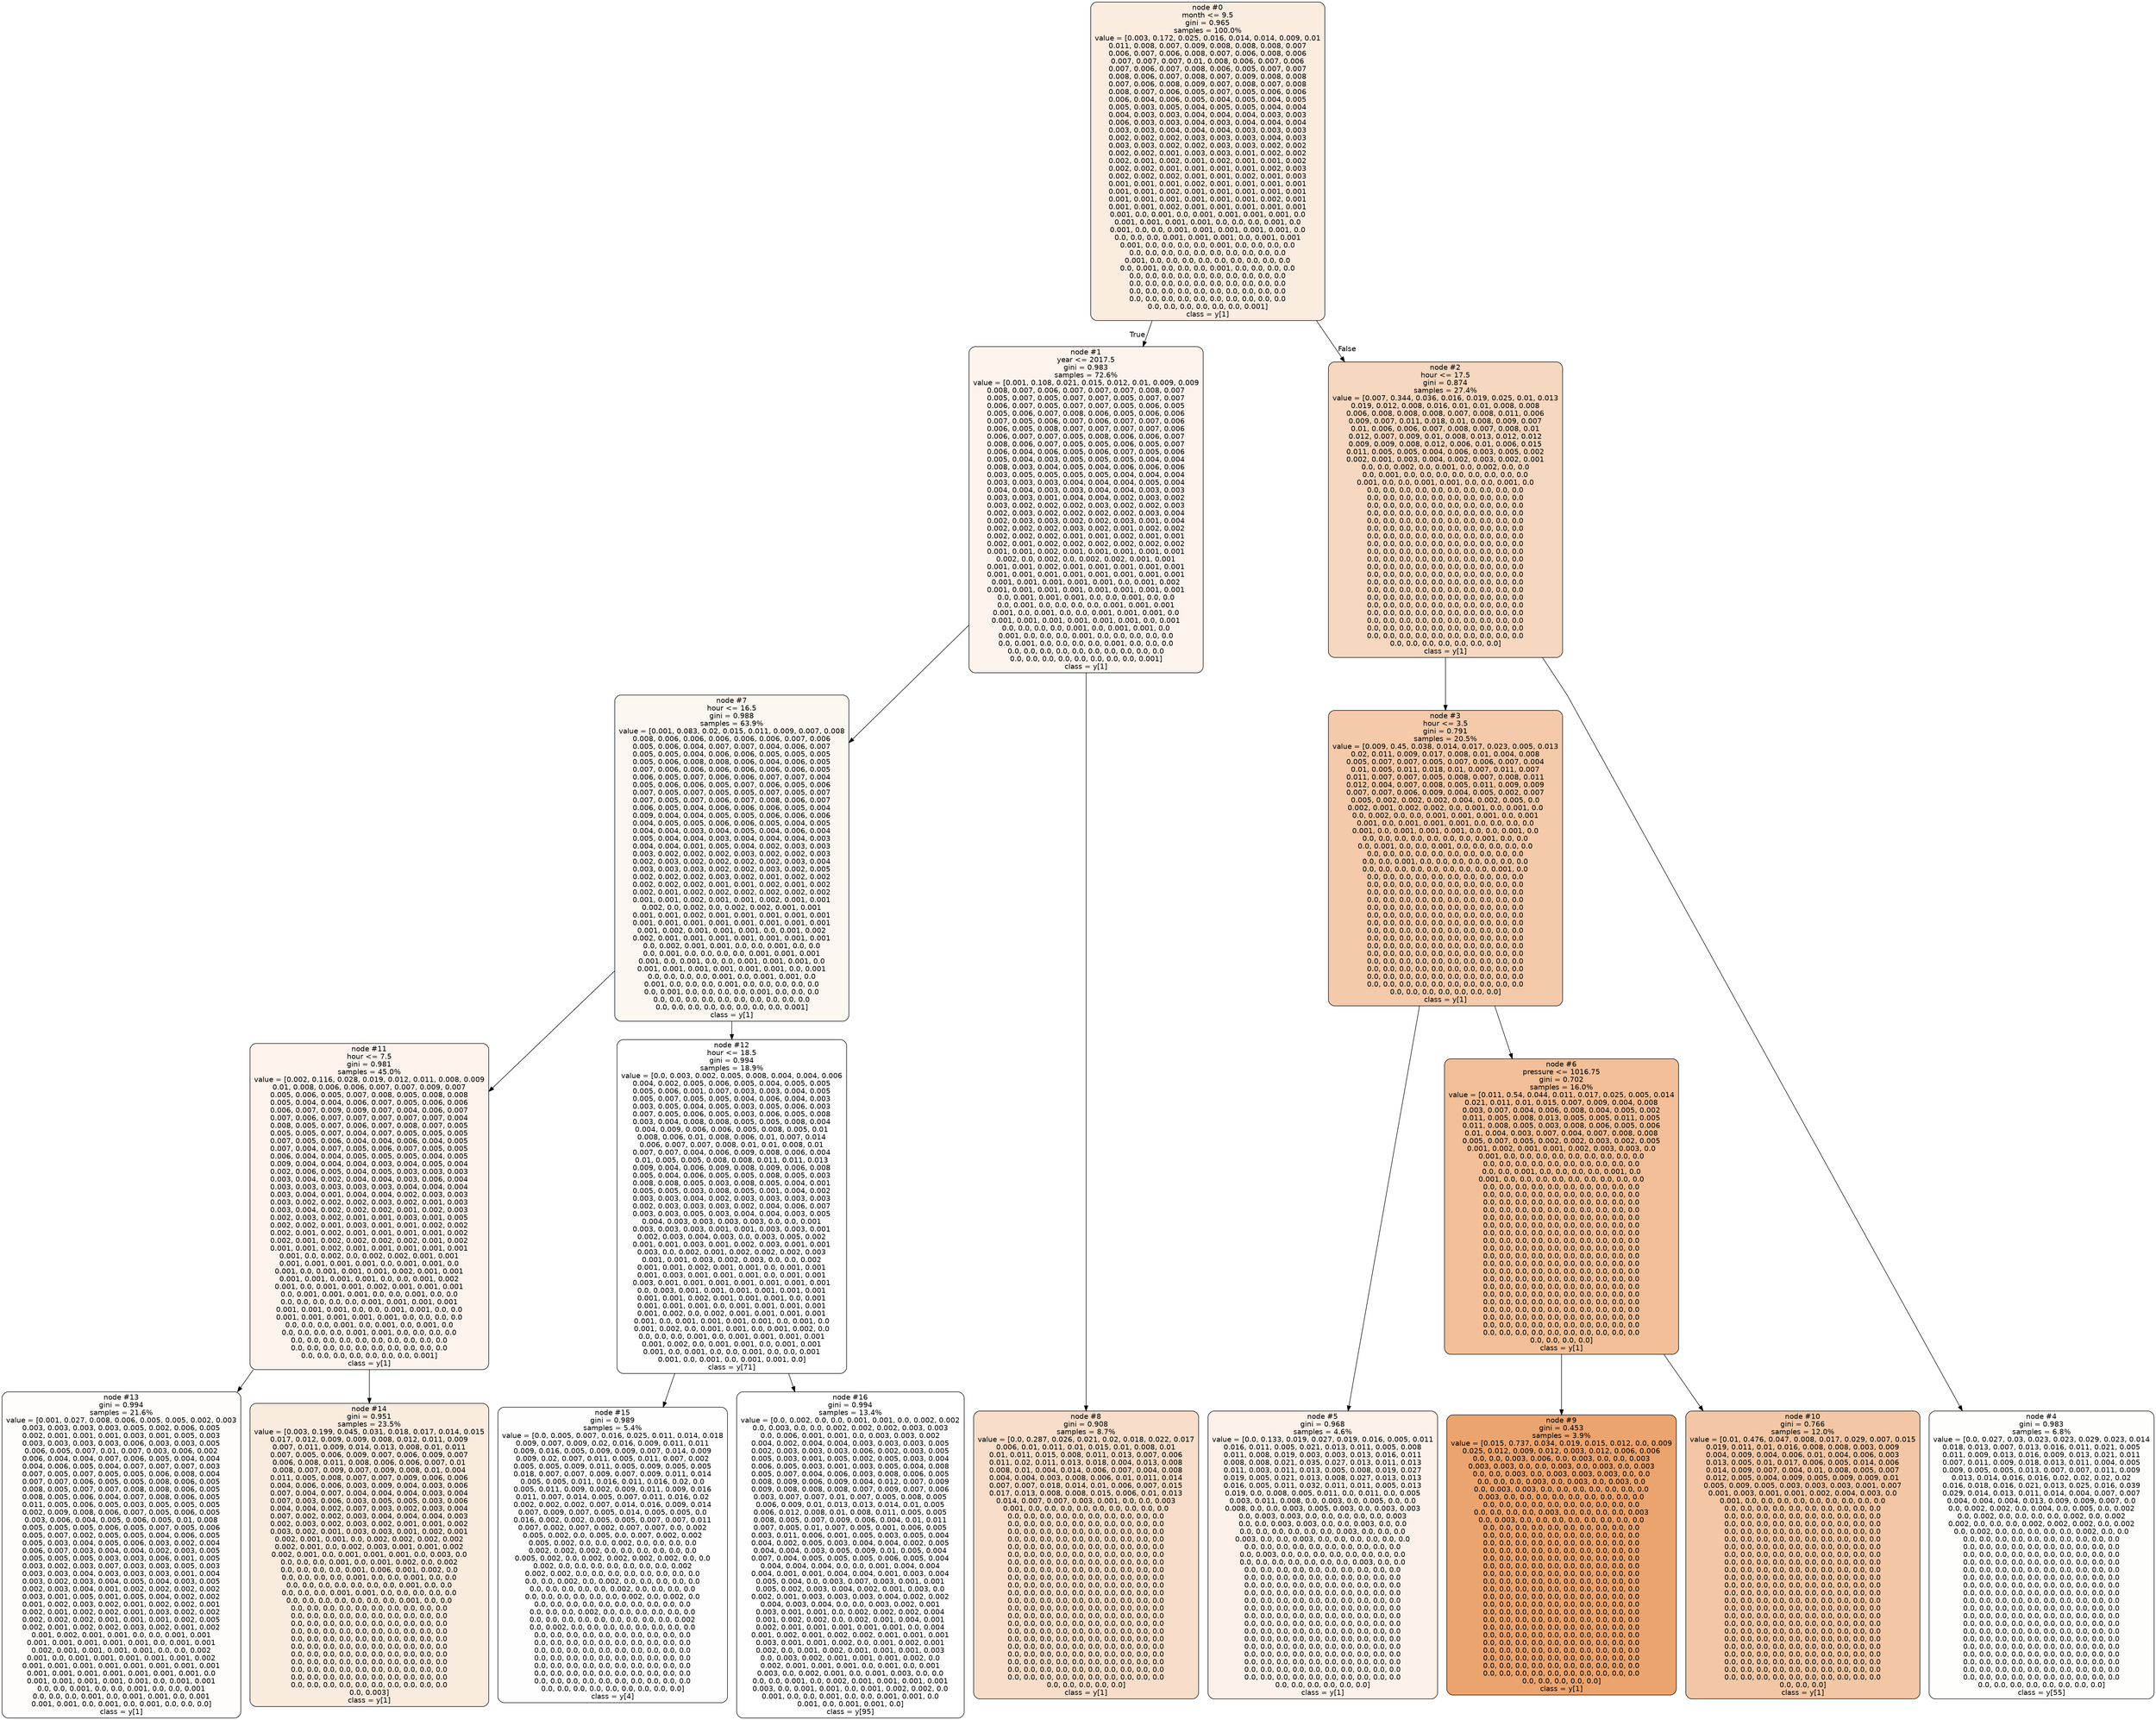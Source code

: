 digraph Tree {
node [shape=box, style="filled, rounded", color="black", fontname=helvetica] ;
graph [ranksep=equally, splines=polyline] ;
edge [fontname=helvetica] ;
0 [label="node #0\nmonth <= 9.5\ngini = 0.965\nsamples = 100.0%\nvalue = [0.003, 0.172, 0.025, 0.016, 0.014, 0.014, 0.009, 0.01\n0.011, 0.008, 0.007, 0.009, 0.008, 0.008, 0.008, 0.007\n0.006, 0.007, 0.006, 0.008, 0.007, 0.006, 0.008, 0.006\n0.007, 0.007, 0.007, 0.01, 0.008, 0.006, 0.007, 0.006\n0.007, 0.006, 0.007, 0.008, 0.006, 0.005, 0.007, 0.007\n0.008, 0.006, 0.007, 0.008, 0.007, 0.009, 0.008, 0.008\n0.007, 0.006, 0.008, 0.009, 0.007, 0.008, 0.007, 0.008\n0.008, 0.007, 0.006, 0.005, 0.007, 0.005, 0.006, 0.006\n0.006, 0.004, 0.006, 0.005, 0.004, 0.005, 0.004, 0.005\n0.005, 0.003, 0.005, 0.004, 0.005, 0.005, 0.004, 0.004\n0.004, 0.003, 0.003, 0.004, 0.004, 0.004, 0.003, 0.003\n0.006, 0.003, 0.003, 0.004, 0.003, 0.004, 0.004, 0.004\n0.003, 0.003, 0.004, 0.004, 0.004, 0.003, 0.003, 0.003\n0.002, 0.002, 0.002, 0.003, 0.003, 0.003, 0.004, 0.003\n0.003, 0.003, 0.002, 0.002, 0.003, 0.003, 0.002, 0.002\n0.002, 0.002, 0.001, 0.003, 0.003, 0.001, 0.002, 0.002\n0.002, 0.001, 0.002, 0.001, 0.002, 0.001, 0.001, 0.002\n0.002, 0.002, 0.001, 0.001, 0.001, 0.001, 0.002, 0.003\n0.002, 0.002, 0.002, 0.001, 0.001, 0.002, 0.001, 0.003\n0.001, 0.001, 0.001, 0.002, 0.001, 0.001, 0.001, 0.001\n0.001, 0.001, 0.002, 0.001, 0.001, 0.001, 0.001, 0.001\n0.001, 0.001, 0.001, 0.001, 0.001, 0.001, 0.002, 0.001\n0.001, 0.001, 0.002, 0.001, 0.001, 0.001, 0.001, 0.001\n0.001, 0.0, 0.001, 0.0, 0.001, 0.001, 0.001, 0.001, 0.0\n0.001, 0.001, 0.001, 0.001, 0.0, 0.0, 0.0, 0.001, 0.0\n0.001, 0.0, 0.0, 0.001, 0.001, 0.001, 0.001, 0.001, 0.0\n0.0, 0.0, 0.0, 0.001, 0.001, 0.001, 0.0, 0.001, 0.001\n0.001, 0.0, 0.0, 0.0, 0.0, 0.001, 0.0, 0.0, 0.0, 0.0\n0.0, 0.0, 0.0, 0.0, 0.0, 0.0, 0.0, 0.0, 0.0, 0.0\n0.001, 0.0, 0.0, 0.0, 0.0, 0.0, 0.0, 0.0, 0.0, 0.0\n0.0, 0.001, 0.0, 0.0, 0.0, 0.001, 0.0, 0.0, 0.0, 0.0\n0.0, 0.0, 0.0, 0.0, 0.0, 0.0, 0.0, 0.0, 0.0, 0.0\n0.0, 0.0, 0.0, 0.0, 0.0, 0.0, 0.0, 0.0, 0.0, 0.0\n0.0, 0.0, 0.0, 0.0, 0.0, 0.0, 0.0, 0.0, 0.0, 0.0\n0.0, 0.0, 0.0, 0.0, 0.0, 0.0, 0.0, 0.0, 0.0, 0.0\n0.0, 0.0, 0.0, 0.0, 0.0, 0.0, 0.001]\nclass = y[1]", fillcolor="#e5833927"] ;
1 [label="node #1\nyear <= 2017.5\ngini = 0.983\nsamples = 72.6%\nvalue = [0.001, 0.108, 0.021, 0.015, 0.012, 0.01, 0.009, 0.009\n0.008, 0.007, 0.006, 0.007, 0.007, 0.007, 0.008, 0.007\n0.005, 0.007, 0.005, 0.007, 0.007, 0.005, 0.007, 0.007\n0.006, 0.007, 0.005, 0.007, 0.007, 0.005, 0.006, 0.005\n0.005, 0.006, 0.007, 0.008, 0.006, 0.005, 0.006, 0.006\n0.007, 0.005, 0.006, 0.007, 0.006, 0.007, 0.007, 0.006\n0.006, 0.005, 0.008, 0.007, 0.007, 0.007, 0.007, 0.006\n0.006, 0.007, 0.007, 0.005, 0.008, 0.006, 0.006, 0.007\n0.008, 0.006, 0.007, 0.005, 0.005, 0.006, 0.005, 0.007\n0.006, 0.004, 0.006, 0.005, 0.006, 0.007, 0.005, 0.006\n0.005, 0.004, 0.003, 0.005, 0.005, 0.005, 0.004, 0.004\n0.008, 0.003, 0.004, 0.005, 0.004, 0.006, 0.006, 0.006\n0.003, 0.005, 0.005, 0.005, 0.005, 0.004, 0.004, 0.004\n0.003, 0.003, 0.003, 0.004, 0.004, 0.004, 0.005, 0.004\n0.004, 0.004, 0.003, 0.003, 0.004, 0.004, 0.003, 0.003\n0.003, 0.003, 0.001, 0.004, 0.004, 0.002, 0.003, 0.002\n0.003, 0.002, 0.002, 0.002, 0.003, 0.002, 0.002, 0.003\n0.002, 0.003, 0.002, 0.002, 0.002, 0.002, 0.003, 0.004\n0.002, 0.003, 0.003, 0.002, 0.002, 0.003, 0.001, 0.004\n0.002, 0.002, 0.002, 0.003, 0.002, 0.001, 0.002, 0.002\n0.002, 0.002, 0.002, 0.001, 0.001, 0.002, 0.001, 0.001\n0.002, 0.001, 0.002, 0.002, 0.002, 0.002, 0.002, 0.002\n0.001, 0.001, 0.002, 0.001, 0.001, 0.001, 0.001, 0.001\n0.002, 0.0, 0.002, 0.0, 0.002, 0.002, 0.001, 0.001\n0.001, 0.001, 0.002, 0.001, 0.001, 0.001, 0.001, 0.001\n0.001, 0.001, 0.001, 0.001, 0.001, 0.001, 0.001, 0.001\n0.001, 0.001, 0.001, 0.001, 0.001, 0.0, 0.001, 0.002\n0.001, 0.001, 0.001, 0.001, 0.001, 0.001, 0.001, 0.001\n0.0, 0.001, 0.001, 0.001, 0.0, 0.0, 0.001, 0.0, 0.0\n0.0, 0.001, 0.0, 0.0, 0.0, 0.0, 0.001, 0.001, 0.001\n0.001, 0.0, 0.001, 0.0, 0.0, 0.001, 0.001, 0.001, 0.0\n0.001, 0.001, 0.001, 0.001, 0.001, 0.001, 0.0, 0.001\n0.0, 0.0, 0.0, 0.0, 0.001, 0.0, 0.001, 0.001, 0.0\n0.001, 0.0, 0.0, 0.0, 0.001, 0.0, 0.0, 0.0, 0.0, 0.0\n0.0, 0.001, 0.0, 0.0, 0.0, 0.0, 0.001, 0.0, 0.0, 0.0\n0.0, 0.0, 0.0, 0.0, 0.0, 0.0, 0.0, 0.0, 0.0, 0.0\n0.0, 0.0, 0.0, 0.0, 0.0, 0.0, 0.0, 0.0, 0.001]\nclass = y[1]", fillcolor="#e5833917"] ;
0 -> 1 [labeldistance=2.5, labelangle=45, headlabel="True"] ;
7 [label="node #7\nhour <= 16.5\ngini = 0.988\nsamples = 63.9%\nvalue = [0.001, 0.083, 0.02, 0.015, 0.011, 0.009, 0.007, 0.008\n0.008, 0.006, 0.006, 0.006, 0.006, 0.006, 0.007, 0.006\n0.005, 0.006, 0.004, 0.007, 0.007, 0.004, 0.006, 0.007\n0.005, 0.005, 0.004, 0.006, 0.006, 0.005, 0.005, 0.005\n0.005, 0.006, 0.008, 0.008, 0.006, 0.004, 0.006, 0.005\n0.007, 0.006, 0.006, 0.006, 0.006, 0.006, 0.006, 0.005\n0.006, 0.005, 0.007, 0.006, 0.006, 0.007, 0.007, 0.004\n0.005, 0.006, 0.006, 0.005, 0.007, 0.006, 0.005, 0.006\n0.007, 0.005, 0.007, 0.005, 0.005, 0.007, 0.005, 0.007\n0.007, 0.005, 0.007, 0.006, 0.007, 0.008, 0.006, 0.007\n0.006, 0.005, 0.004, 0.006, 0.006, 0.006, 0.005, 0.004\n0.009, 0.004, 0.004, 0.005, 0.005, 0.006, 0.006, 0.006\n0.004, 0.005, 0.005, 0.006, 0.006, 0.005, 0.004, 0.005\n0.004, 0.004, 0.003, 0.004, 0.005, 0.004, 0.006, 0.004\n0.005, 0.004, 0.004, 0.003, 0.004, 0.004, 0.004, 0.003\n0.004, 0.004, 0.001, 0.005, 0.004, 0.002, 0.003, 0.003\n0.003, 0.002, 0.002, 0.002, 0.003, 0.002, 0.002, 0.003\n0.002, 0.003, 0.002, 0.002, 0.002, 0.002, 0.003, 0.004\n0.003, 0.003, 0.003, 0.002, 0.002, 0.003, 0.002, 0.005\n0.002, 0.002, 0.002, 0.003, 0.002, 0.001, 0.002, 0.002\n0.002, 0.002, 0.002, 0.001, 0.001, 0.002, 0.001, 0.002\n0.002, 0.001, 0.002, 0.002, 0.002, 0.002, 0.002, 0.002\n0.001, 0.001, 0.002, 0.001, 0.001, 0.002, 0.001, 0.001\n0.002, 0.0, 0.002, 0.0, 0.002, 0.002, 0.001, 0.001\n0.001, 0.001, 0.002, 0.001, 0.001, 0.001, 0.001, 0.001\n0.001, 0.001, 0.001, 0.001, 0.001, 0.001, 0.001, 0.001\n0.001, 0.002, 0.001, 0.001, 0.001, 0.0, 0.001, 0.002\n0.002, 0.001, 0.001, 0.001, 0.001, 0.001, 0.001, 0.001\n0.0, 0.002, 0.001, 0.001, 0.0, 0.0, 0.001, 0.0, 0.0\n0.0, 0.001, 0.0, 0.0, 0.0, 0.0, 0.001, 0.001, 0.001\n0.001, 0.0, 0.001, 0.0, 0.0, 0.001, 0.001, 0.001, 0.0\n0.001, 0.001, 0.001, 0.001, 0.001, 0.001, 0.0, 0.001\n0.0, 0.0, 0.0, 0.0, 0.001, 0.0, 0.001, 0.001, 0.0\n0.001, 0.0, 0.0, 0.0, 0.001, 0.0, 0.0, 0.0, 0.0, 0.0\n0.0, 0.001, 0.0, 0.0, 0.0, 0.0, 0.001, 0.0, 0.0, 0.0\n0.0, 0.0, 0.0, 0.0, 0.0, 0.0, 0.0, 0.0, 0.0, 0.0\n0.0, 0.0, 0.0, 0.0, 0.0, 0.0, 0.0, 0.0, 0.001]\nclass = y[1]", fillcolor="#e5833910"] ;
1 -> 7 ;
11 [label="node #11\nhour <= 7.5\ngini = 0.981\nsamples = 45.0%\nvalue = [0.002, 0.116, 0.028, 0.019, 0.012, 0.011, 0.008, 0.009\n0.01, 0.008, 0.006, 0.006, 0.007, 0.007, 0.009, 0.007\n0.005, 0.006, 0.005, 0.007, 0.008, 0.005, 0.008, 0.008\n0.005, 0.004, 0.004, 0.006, 0.007, 0.005, 0.006, 0.006\n0.006, 0.007, 0.009, 0.009, 0.007, 0.004, 0.006, 0.007\n0.007, 0.006, 0.007, 0.007, 0.007, 0.007, 0.007, 0.004\n0.008, 0.005, 0.007, 0.006, 0.007, 0.008, 0.007, 0.005\n0.005, 0.005, 0.007, 0.004, 0.007, 0.005, 0.005, 0.005\n0.007, 0.005, 0.006, 0.004, 0.004, 0.006, 0.004, 0.005\n0.007, 0.004, 0.007, 0.005, 0.006, 0.007, 0.005, 0.005\n0.006, 0.004, 0.004, 0.005, 0.005, 0.005, 0.004, 0.005\n0.009, 0.004, 0.004, 0.004, 0.003, 0.004, 0.005, 0.004\n0.002, 0.006, 0.005, 0.004, 0.005, 0.003, 0.003, 0.003\n0.003, 0.004, 0.002, 0.004, 0.004, 0.003, 0.006, 0.004\n0.003, 0.003, 0.003, 0.003, 0.003, 0.004, 0.004, 0.004\n0.003, 0.004, 0.001, 0.004, 0.004, 0.002, 0.003, 0.003\n0.003, 0.002, 0.002, 0.002, 0.003, 0.002, 0.001, 0.003\n0.003, 0.004, 0.002, 0.002, 0.002, 0.001, 0.002, 0.003\n0.002, 0.003, 0.002, 0.001, 0.001, 0.003, 0.001, 0.005\n0.002, 0.002, 0.001, 0.003, 0.001, 0.001, 0.002, 0.002\n0.002, 0.001, 0.002, 0.001, 0.001, 0.001, 0.001, 0.002\n0.002, 0.001, 0.002, 0.002, 0.002, 0.002, 0.001, 0.002\n0.001, 0.001, 0.002, 0.001, 0.001, 0.001, 0.001, 0.001\n0.001, 0.0, 0.002, 0.0, 0.002, 0.002, 0.001, 0.001\n0.001, 0.001, 0.001, 0.001, 0.0, 0.001, 0.001, 0.0\n0.001, 0.0, 0.001, 0.001, 0.001, 0.002, 0.001, 0.001\n0.001, 0.001, 0.001, 0.001, 0.0, 0.0, 0.001, 0.002\n0.001, 0.0, 0.001, 0.001, 0.002, 0.001, 0.001, 0.001\n0.0, 0.001, 0.001, 0.001, 0.0, 0.0, 0.001, 0.0, 0.0\n0.0, 0.0, 0.0, 0.0, 0.0, 0.001, 0.001, 0.001, 0.001\n0.001, 0.001, 0.001, 0.0, 0.0, 0.001, 0.001, 0.0, 0.0\n0.001, 0.001, 0.001, 0.001, 0.001, 0.0, 0.0, 0.0, 0.0\n0.0, 0.0, 0.0, 0.001, 0.0, 0.001, 0.0, 0.001, 0.0\n0.0, 0.0, 0.0, 0.0, 0.001, 0.001, 0.0, 0.0, 0.0, 0.0\n0.0, 0.0, 0.0, 0.0, 0.0, 0.0, 0.0, 0.0, 0.0, 0.0\n0.0, 0.0, 0.0, 0.0, 0.0, 0.0, 0.0, 0.0, 0.0, 0.0\n0.0, 0.0, 0.0, 0.0, 0.0, 0.0, 0.0, 0.001]\nclass = y[1]", fillcolor="#e5833917"] ;
7 -> 11 ;
13 [label="node #13\ngini = 0.994\nsamples = 21.6%\nvalue = [0.001, 0.027, 0.008, 0.006, 0.005, 0.005, 0.002, 0.003\n0.003, 0.003, 0.003, 0.003, 0.005, 0.002, 0.006, 0.005\n0.002, 0.001, 0.001, 0.001, 0.003, 0.001, 0.005, 0.003\n0.003, 0.003, 0.003, 0.003, 0.006, 0.003, 0.003, 0.005\n0.006, 0.005, 0.007, 0.01, 0.007, 0.003, 0.006, 0.002\n0.006, 0.004, 0.004, 0.007, 0.006, 0.005, 0.004, 0.004\n0.004, 0.006, 0.005, 0.004, 0.007, 0.007, 0.007, 0.003\n0.007, 0.005, 0.007, 0.005, 0.005, 0.006, 0.008, 0.004\n0.007, 0.007, 0.006, 0.005, 0.005, 0.008, 0.006, 0.005\n0.008, 0.005, 0.007, 0.007, 0.008, 0.008, 0.006, 0.005\n0.008, 0.005, 0.006, 0.004, 0.007, 0.008, 0.006, 0.005\n0.011, 0.005, 0.006, 0.005, 0.003, 0.005, 0.005, 0.005\n0.002, 0.009, 0.008, 0.006, 0.007, 0.005, 0.006, 0.005\n0.003, 0.006, 0.004, 0.005, 0.006, 0.005, 0.01, 0.008\n0.005, 0.005, 0.005, 0.006, 0.005, 0.007, 0.005, 0.006\n0.005, 0.007, 0.002, 0.005, 0.005, 0.004, 0.006, 0.005\n0.005, 0.003, 0.004, 0.005, 0.006, 0.003, 0.002, 0.004\n0.006, 0.007, 0.003, 0.004, 0.004, 0.002, 0.003, 0.005\n0.005, 0.005, 0.005, 0.003, 0.003, 0.006, 0.001, 0.005\n0.003, 0.002, 0.003, 0.007, 0.003, 0.003, 0.005, 0.003\n0.003, 0.003, 0.004, 0.003, 0.003, 0.003, 0.001, 0.004\n0.003, 0.002, 0.003, 0.004, 0.005, 0.004, 0.003, 0.005\n0.002, 0.003, 0.004, 0.001, 0.002, 0.002, 0.002, 0.002\n0.003, 0.001, 0.005, 0.001, 0.005, 0.004, 0.002, 0.002\n0.001, 0.002, 0.003, 0.002, 0.001, 0.002, 0.002, 0.001\n0.002, 0.001, 0.002, 0.002, 0.001, 0.003, 0.002, 0.002\n0.002, 0.002, 0.002, 0.001, 0.001, 0.001, 0.002, 0.005\n0.002, 0.001, 0.002, 0.002, 0.003, 0.002, 0.001, 0.002\n0.001, 0.002, 0.001, 0.001, 0.0, 0.0, 0.001, 0.001\n0.001, 0.001, 0.001, 0.001, 0.001, 0.0, 0.001, 0.001\n0.002, 0.001, 0.001, 0.001, 0.001, 0.0, 0.0, 0.002\n0.001, 0.0, 0.001, 0.001, 0.001, 0.001, 0.001, 0.002\n0.001, 0.001, 0.001, 0.001, 0.001, 0.001, 0.001, 0.001\n0.001, 0.001, 0.001, 0.001, 0.001, 0.001, 0.001, 0.0\n0.001, 0.001, 0.001, 0.001, 0.001, 0.0, 0.001, 0.001\n0.0, 0.0, 0.001, 0.0, 0.0, 0.001, 0.0, 0.0, 0.001\n0.0, 0.0, 0.0, 0.001, 0.0, 0.001, 0.001, 0.0, 0.001\n0.001, 0.001, 0.0, 0.001, 0.0, 0.001, 0.0, 0.0, 0.0]\nclass = y[1]", fillcolor="#e5833904"] ;
11 -> 13 ;
14 [label="node #14\ngini = 0.951\nsamples = 23.5%\nvalue = [0.003, 0.199, 0.045, 0.031, 0.018, 0.017, 0.014, 0.015\n0.017, 0.012, 0.009, 0.009, 0.008, 0.012, 0.011, 0.009\n0.007, 0.011, 0.009, 0.014, 0.013, 0.008, 0.01, 0.011\n0.007, 0.005, 0.006, 0.009, 0.007, 0.006, 0.009, 0.007\n0.006, 0.008, 0.011, 0.008, 0.006, 0.006, 0.007, 0.01\n0.008, 0.007, 0.009, 0.007, 0.009, 0.008, 0.01, 0.004\n0.011, 0.005, 0.008, 0.007, 0.007, 0.009, 0.006, 0.006\n0.004, 0.006, 0.006, 0.003, 0.009, 0.004, 0.003, 0.006\n0.007, 0.004, 0.007, 0.004, 0.004, 0.004, 0.003, 0.004\n0.007, 0.003, 0.006, 0.003, 0.005, 0.005, 0.003, 0.006\n0.004, 0.004, 0.002, 0.007, 0.003, 0.002, 0.003, 0.004\n0.007, 0.002, 0.002, 0.003, 0.004, 0.004, 0.004, 0.003\n0.002, 0.003, 0.002, 0.003, 0.002, 0.001, 0.001, 0.002\n0.003, 0.002, 0.001, 0.003, 0.003, 0.001, 0.002, 0.001\n0.002, 0.001, 0.001, 0.0, 0.002, 0.002, 0.002, 0.002\n0.002, 0.001, 0.0, 0.002, 0.003, 0.001, 0.001, 0.002\n0.002, 0.001, 0.0, 0.001, 0.001, 0.001, 0.0, 0.003, 0.0\n0.0, 0.0, 0.0, 0.001, 0.0, 0.001, 0.002, 0.0, 0.002\n0.0, 0.0, 0.0, 0.0, 0.001, 0.006, 0.001, 0.002, 0.0\n0.0, 0.0, 0.0, 0.0, 0.001, 0.0, 0.0, 0.001, 0.0, 0.0\n0.0, 0.0, 0.0, 0.0, 0.0, 0.0, 0.0, 0.001, 0.0, 0.0\n0.0, 0.0, 0.0, 0.001, 0.001, 0.0, 0.0, 0.0, 0.0, 0.0\n0.0, 0.0, 0.0, 0.0, 0.0, 0.0, 0.0, 0.001, 0.0, 0.0\n0.0, 0.0, 0.0, 0.0, 0.0, 0.0, 0.0, 0.0, 0.0, 0.0\n0.0, 0.0, 0.0, 0.0, 0.0, 0.0, 0.0, 0.0, 0.0, 0.0\n0.0, 0.0, 0.0, 0.0, 0.0, 0.0, 0.0, 0.0, 0.0, 0.0\n0.0, 0.0, 0.0, 0.0, 0.0, 0.0, 0.0, 0.0, 0.0, 0.0\n0.0, 0.0, 0.0, 0.0, 0.0, 0.0, 0.0, 0.0, 0.0, 0.0\n0.0, 0.0, 0.0, 0.0, 0.0, 0.0, 0.0, 0.0, 0.0, 0.0\n0.0, 0.0, 0.0, 0.0, 0.0, 0.0, 0.0, 0.0, 0.0, 0.0\n0.0, 0.0, 0.0, 0.0, 0.0, 0.0, 0.0, 0.0, 0.0, 0.0\n0.0, 0.0, 0.0, 0.0, 0.0, 0.0, 0.0, 0.0, 0.0, 0.0\n0.0, 0.0, 0.0, 0.0, 0.0, 0.0, 0.0, 0.0, 0.0, 0.0\n0.0, 0.0, 0.0, 0.0, 0.0, 0.0, 0.0, 0.0, 0.0, 0.0\n0.0, 0.003]\nclass = y[1]", fillcolor="#e5833929"] ;
11 -> 14 ;
12 [label="node #12\nhour <= 18.5\ngini = 0.994\nsamples = 18.9%\nvalue = [0.0, 0.003, 0.002, 0.005, 0.008, 0.004, 0.004, 0.006\n0.004, 0.002, 0.005, 0.006, 0.005, 0.004, 0.005, 0.005\n0.005, 0.006, 0.001, 0.007, 0.003, 0.003, 0.004, 0.005\n0.005, 0.007, 0.005, 0.005, 0.004, 0.006, 0.004, 0.003\n0.003, 0.005, 0.004, 0.005, 0.003, 0.005, 0.006, 0.003\n0.007, 0.005, 0.006, 0.005, 0.003, 0.006, 0.005, 0.008\n0.003, 0.004, 0.008, 0.008, 0.005, 0.005, 0.008, 0.004\n0.004, 0.009, 0.006, 0.006, 0.005, 0.008, 0.005, 0.01\n0.008, 0.006, 0.01, 0.008, 0.006, 0.01, 0.007, 0.014\n0.006, 0.007, 0.007, 0.008, 0.01, 0.01, 0.008, 0.01\n0.007, 0.007, 0.004, 0.006, 0.009, 0.008, 0.006, 0.004\n0.01, 0.005, 0.005, 0.008, 0.008, 0.011, 0.011, 0.013\n0.009, 0.004, 0.006, 0.009, 0.008, 0.009, 0.006, 0.008\n0.005, 0.004, 0.006, 0.005, 0.005, 0.008, 0.005, 0.003\n0.008, 0.008, 0.005, 0.003, 0.008, 0.005, 0.004, 0.001\n0.005, 0.005, 0.003, 0.008, 0.005, 0.001, 0.004, 0.002\n0.003, 0.003, 0.004, 0.002, 0.003, 0.003, 0.003, 0.003\n0.002, 0.003, 0.003, 0.003, 0.002, 0.004, 0.006, 0.007\n0.003, 0.003, 0.005, 0.003, 0.004, 0.004, 0.003, 0.005\n0.004, 0.003, 0.003, 0.003, 0.003, 0.0, 0.0, 0.001\n0.003, 0.003, 0.003, 0.001, 0.001, 0.003, 0.003, 0.001\n0.002, 0.003, 0.004, 0.003, 0.0, 0.003, 0.005, 0.002\n0.001, 0.001, 0.003, 0.001, 0.002, 0.003, 0.001, 0.001\n0.003, 0.0, 0.002, 0.001, 0.002, 0.002, 0.002, 0.003\n0.001, 0.001, 0.003, 0.002, 0.003, 0.0, 0.0, 0.002\n0.001, 0.001, 0.002, 0.001, 0.001, 0.0, 0.001, 0.001\n0.001, 0.003, 0.001, 0.001, 0.001, 0.0, 0.001, 0.001\n0.003, 0.001, 0.001, 0.001, 0.001, 0.001, 0.001, 0.001\n0.0, 0.003, 0.001, 0.001, 0.001, 0.001, 0.001, 0.001\n0.001, 0.001, 0.002, 0.001, 0.001, 0.001, 0.0, 0.001\n0.001, 0.001, 0.001, 0.0, 0.001, 0.001, 0.001, 0.001\n0.001, 0.002, 0.0, 0.002, 0.001, 0.001, 0.001, 0.001\n0.001, 0.0, 0.001, 0.001, 0.001, 0.001, 0.0, 0.001, 0.0\n0.001, 0.002, 0.0, 0.001, 0.001, 0.0, 0.001, 0.002, 0.0\n0.0, 0.0, 0.0, 0.001, 0.0, 0.001, 0.001, 0.001, 0.001\n0.001, 0.002, 0.0, 0.001, 0.001, 0.0, 0.001, 0.001\n0.001, 0.0, 0.001, 0.0, 0.0, 0.001, 0.0, 0.0, 0.001\n0.001, 0.0, 0.001, 0.0, 0.001, 0.001, 0.0]\nclass = y[71]", fillcolor="#5be53900"] ;
7 -> 12 ;
15 [label="node #15\ngini = 0.989\nsamples = 5.4%\nvalue = [0.0, 0.005, 0.007, 0.016, 0.025, 0.011, 0.014, 0.018\n0.009, 0.007, 0.009, 0.02, 0.016, 0.009, 0.011, 0.011\n0.009, 0.016, 0.005, 0.009, 0.009, 0.007, 0.014, 0.009\n0.009, 0.02, 0.007, 0.011, 0.005, 0.011, 0.007, 0.002\n0.005, 0.005, 0.009, 0.011, 0.005, 0.009, 0.005, 0.005\n0.018, 0.007, 0.007, 0.009, 0.007, 0.009, 0.011, 0.014\n0.005, 0.005, 0.011, 0.016, 0.011, 0.016, 0.02, 0.0\n0.005, 0.011, 0.009, 0.002, 0.009, 0.011, 0.009, 0.016\n0.011, 0.007, 0.014, 0.005, 0.007, 0.011, 0.016, 0.02\n0.002, 0.002, 0.002, 0.007, 0.014, 0.016, 0.009, 0.014\n0.007, 0.009, 0.007, 0.005, 0.014, 0.005, 0.005, 0.0\n0.016, 0.002, 0.002, 0.005, 0.005, 0.007, 0.007, 0.011\n0.007, 0.002, 0.007, 0.002, 0.007, 0.007, 0.0, 0.002\n0.005, 0.002, 0.0, 0.005, 0.0, 0.007, 0.002, 0.002\n0.005, 0.002, 0.0, 0.0, 0.002, 0.0, 0.0, 0.0, 0.0\n0.002, 0.002, 0.002, 0.0, 0.0, 0.0, 0.0, 0.0, 0.0\n0.005, 0.002, 0.0, 0.002, 0.002, 0.002, 0.002, 0.0, 0.0\n0.002, 0.0, 0.0, 0.0, 0.0, 0.0, 0.0, 0.0, 0.002\n0.002, 0.002, 0.0, 0.0, 0.0, 0.0, 0.0, 0.0, 0.0, 0.0\n0.0, 0.0, 0.002, 0.0, 0.002, 0.0, 0.0, 0.0, 0.0, 0.0\n0.0, 0.0, 0.0, 0.0, 0.0, 0.002, 0.0, 0.0, 0.0, 0.0\n0.0, 0.0, 0.0, 0.0, 0.0, 0.0, 0.002, 0.0, 0.002, 0.0\n0.0, 0.0, 0.0, 0.0, 0.0, 0.0, 0.0, 0.0, 0.0, 0.0\n0.0, 0.0, 0.0, 0.002, 0.0, 0.0, 0.0, 0.0, 0.0, 0.0\n0.0, 0.0, 0.0, 0.0, 0.0, 0.0, 0.0, 0.0, 0.0, 0.002\n0.0, 0.002, 0.0, 0.0, 0.0, 0.0, 0.0, 0.0, 0.0, 0.0\n0.0, 0.0, 0.0, 0.0, 0.0, 0.0, 0.0, 0.0, 0.0, 0.0\n0.0, 0.0, 0.0, 0.0, 0.0, 0.0, 0.0, 0.0, 0.0, 0.0\n0.0, 0.0, 0.0, 0.0, 0.0, 0.0, 0.0, 0.0, 0.0, 0.0\n0.0, 0.0, 0.0, 0.0, 0.0, 0.0, 0.0, 0.0, 0.0, 0.0\n0.0, 0.0, 0.0, 0.0, 0.0, 0.0, 0.0, 0.0, 0.0, 0.0\n0.0, 0.0, 0.0, 0.0, 0.0, 0.0, 0.0, 0.0, 0.0, 0.0\n0.0, 0.0, 0.0, 0.0, 0.0, 0.0, 0.0, 0.0, 0.0, 0.0\n0.0, 0.0, 0.0, 0.0, 0.0, 0.0, 0.0, 0.0, 0.0]\nclass = y[4]", fillcolor="#e58c3901"] ;
12 -> 15 ;
16 [label="node #16\ngini = 0.994\nsamples = 13.4%\nvalue = [0.0, 0.002, 0.0, 0.0, 0.001, 0.001, 0.0, 0.002, 0.002\n0.0, 0.003, 0.0, 0.0, 0.002, 0.002, 0.002, 0.003, 0.003\n0.0, 0.006, 0.001, 0.001, 0.0, 0.003, 0.003, 0.002\n0.004, 0.002, 0.004, 0.004, 0.003, 0.003, 0.003, 0.005\n0.002, 0.003, 0.003, 0.003, 0.006, 0.002, 0.003, 0.005\n0.005, 0.003, 0.001, 0.005, 0.002, 0.005, 0.003, 0.004\n0.006, 0.005, 0.003, 0.001, 0.003, 0.005, 0.004, 0.008\n0.005, 0.007, 0.004, 0.006, 0.003, 0.008, 0.006, 0.005\n0.008, 0.009, 0.006, 0.009, 0.004, 0.012, 0.007, 0.009\n0.009, 0.008, 0.008, 0.008, 0.007, 0.009, 0.007, 0.006\n0.003, 0.007, 0.007, 0.01, 0.007, 0.005, 0.008, 0.005\n0.006, 0.009, 0.01, 0.013, 0.013, 0.014, 0.01, 0.005\n0.006, 0.012, 0.008, 0.01, 0.008, 0.011, 0.005, 0.005\n0.008, 0.005, 0.007, 0.009, 0.006, 0.004, 0.01, 0.011\n0.007, 0.005, 0.01, 0.007, 0.005, 0.001, 0.006, 0.005\n0.003, 0.011, 0.006, 0.001, 0.005, 0.003, 0.005, 0.004\n0.004, 0.002, 0.005, 0.003, 0.004, 0.004, 0.002, 0.005\n0.004, 0.004, 0.003, 0.005, 0.009, 0.01, 0.005, 0.004\n0.007, 0.004, 0.005, 0.005, 0.005, 0.006, 0.005, 0.004\n0.004, 0.004, 0.004, 0.0, 0.0, 0.001, 0.004, 0.004\n0.004, 0.001, 0.001, 0.004, 0.004, 0.001, 0.003, 0.004\n0.005, 0.004, 0.0, 0.003, 0.007, 0.003, 0.001, 0.001\n0.005, 0.002, 0.003, 0.004, 0.002, 0.001, 0.003, 0.0\n0.002, 0.001, 0.003, 0.003, 0.003, 0.004, 0.002, 0.002\n0.004, 0.003, 0.004, 0.0, 0.0, 0.003, 0.002, 0.001\n0.003, 0.001, 0.001, 0.0, 0.002, 0.002, 0.002, 0.004\n0.001, 0.002, 0.002, 0.0, 0.002, 0.001, 0.004, 0.001\n0.002, 0.001, 0.001, 0.001, 0.001, 0.001, 0.0, 0.004\n0.001, 0.002, 0.001, 0.002, 0.002, 0.001, 0.001, 0.001\n0.003, 0.001, 0.001, 0.002, 0.0, 0.001, 0.002, 0.001\n0.002, 0.0, 0.001, 0.002, 0.001, 0.001, 0.001, 0.003\n0.0, 0.003, 0.002, 0.001, 0.001, 0.001, 0.002, 0.0\n0.002, 0.001, 0.001, 0.001, 0.0, 0.001, 0.0, 0.001\n0.003, 0.0, 0.002, 0.001, 0.0, 0.001, 0.003, 0.0, 0.0\n0.0, 0.0, 0.001, 0.0, 0.002, 0.001, 0.001, 0.001, 0.001\n0.003, 0.0, 0.001, 0.001, 0.0, 0.001, 0.002, 0.002, 0.0\n0.001, 0.0, 0.0, 0.001, 0.0, 0.0, 0.001, 0.001, 0.0\n0.001, 0.0, 0.001, 0.001, 0.0]\nclass = y[95]", fillcolor="#39e56700"] ;
12 -> 16 ;
8 [label="node #8\ngini = 0.908\nsamples = 8.7%\nvalue = [0.0, 0.287, 0.026, 0.021, 0.02, 0.018, 0.022, 0.017\n0.006, 0.01, 0.011, 0.01, 0.015, 0.01, 0.008, 0.01\n0.01, 0.011, 0.015, 0.008, 0.011, 0.013, 0.007, 0.006\n0.011, 0.02, 0.011, 0.013, 0.018, 0.004, 0.013, 0.008\n0.008, 0.01, 0.004, 0.014, 0.006, 0.007, 0.004, 0.008\n0.004, 0.004, 0.003, 0.008, 0.006, 0.01, 0.011, 0.014\n0.007, 0.007, 0.018, 0.014, 0.01, 0.006, 0.007, 0.015\n0.017, 0.013, 0.008, 0.008, 0.015, 0.006, 0.01, 0.013\n0.014, 0.007, 0.007, 0.003, 0.001, 0.0, 0.0, 0.003\n0.001, 0.0, 0.0, 0.0, 0.0, 0.0, 0.0, 0.0, 0.0, 0.0\n0.0, 0.0, 0.0, 0.0, 0.0, 0.0, 0.0, 0.0, 0.0, 0.0\n0.0, 0.0, 0.0, 0.0, 0.0, 0.0, 0.0, 0.0, 0.0, 0.0\n0.0, 0.0, 0.0, 0.0, 0.0, 0.0, 0.0, 0.0, 0.0, 0.0\n0.0, 0.0, 0.0, 0.0, 0.0, 0.0, 0.0, 0.0, 0.0, 0.0\n0.0, 0.0, 0.0, 0.0, 0.0, 0.0, 0.0, 0.0, 0.0, 0.0\n0.0, 0.0, 0.0, 0.0, 0.0, 0.0, 0.0, 0.0, 0.0, 0.0\n0.0, 0.0, 0.0, 0.0, 0.0, 0.0, 0.0, 0.0, 0.0, 0.0\n0.0, 0.0, 0.0, 0.0, 0.0, 0.0, 0.0, 0.0, 0.0, 0.0\n0.0, 0.0, 0.0, 0.0, 0.0, 0.0, 0.0, 0.0, 0.0, 0.0\n0.0, 0.0, 0.0, 0.0, 0.0, 0.0, 0.0, 0.0, 0.0, 0.0\n0.0, 0.0, 0.0, 0.0, 0.0, 0.0, 0.0, 0.0, 0.0, 0.0\n0.0, 0.0, 0.0, 0.0, 0.0, 0.0, 0.0, 0.0, 0.0, 0.0\n0.0, 0.0, 0.0, 0.0, 0.0, 0.0, 0.0, 0.0, 0.0, 0.0\n0.0, 0.0, 0.0, 0.0, 0.0, 0.0, 0.0, 0.0, 0.0, 0.0\n0.0, 0.0, 0.0, 0.0, 0.0, 0.0, 0.0, 0.0, 0.0, 0.0\n0.0, 0.0, 0.0, 0.0, 0.0, 0.0, 0.0, 0.0, 0.0, 0.0\n0.0, 0.0, 0.0, 0.0, 0.0, 0.0, 0.0, 0.0, 0.0, 0.0\n0.0, 0.0, 0.0, 0.0, 0.0, 0.0, 0.0, 0.0, 0.0, 0.0\n0.0, 0.0, 0.0, 0.0, 0.0, 0.0, 0.0, 0.0, 0.0, 0.0\n0.0, 0.0, 0.0, 0.0, 0.0, 0.0, 0.0, 0.0, 0.0, 0.0\n0.0, 0.0, 0.0, 0.0, 0.0, 0.0, 0.0, 0.0, 0.0, 0.0\n0.0, 0.0, 0.0, 0.0, 0.0, 0.0, 0.0, 0.0, 0.0, 0.0\n0.0, 0.0, 0.0, 0.0, 0.0]\nclass = y[1]", fillcolor="#e5833944"] ;
1 -> 8 ;
2 [label="node #2\nhour <= 17.5\ngini = 0.874\nsamples = 27.4%\nvalue = [0.007, 0.344, 0.036, 0.016, 0.019, 0.025, 0.01, 0.013\n0.019, 0.012, 0.008, 0.016, 0.01, 0.01, 0.008, 0.008\n0.006, 0.008, 0.008, 0.008, 0.007, 0.008, 0.011, 0.006\n0.009, 0.007, 0.011, 0.018, 0.01, 0.008, 0.009, 0.007\n0.01, 0.006, 0.006, 0.007, 0.008, 0.007, 0.008, 0.01\n0.012, 0.007, 0.009, 0.01, 0.008, 0.013, 0.012, 0.012\n0.009, 0.009, 0.008, 0.012, 0.006, 0.01, 0.006, 0.015\n0.011, 0.005, 0.005, 0.004, 0.006, 0.003, 0.005, 0.002\n0.002, 0.001, 0.003, 0.004, 0.002, 0.003, 0.002, 0.001\n0.0, 0.0, 0.002, 0.0, 0.001, 0.0, 0.002, 0.0, 0.0\n0.0, 0.001, 0.0, 0.0, 0.0, 0.0, 0.0, 0.0, 0.0, 0.0\n0.001, 0.0, 0.0, 0.001, 0.001, 0.0, 0.0, 0.001, 0.0\n0.0, 0.0, 0.0, 0.0, 0.0, 0.0, 0.0, 0.0, 0.0, 0.0\n0.0, 0.0, 0.0, 0.0, 0.0, 0.0, 0.0, 0.0, 0.0, 0.0\n0.0, 0.0, 0.0, 0.0, 0.0, 0.0, 0.0, 0.0, 0.0, 0.0\n0.0, 0.0, 0.0, 0.0, 0.0, 0.0, 0.0, 0.0, 0.0, 0.0\n0.0, 0.0, 0.0, 0.0, 0.0, 0.0, 0.0, 0.0, 0.0, 0.0\n0.0, 0.0, 0.0, 0.0, 0.0, 0.0, 0.0, 0.0, 0.0, 0.0\n0.0, 0.0, 0.0, 0.0, 0.0, 0.0, 0.0, 0.0, 0.0, 0.0\n0.0, 0.0, 0.0, 0.0, 0.0, 0.0, 0.0, 0.0, 0.0, 0.0\n0.0, 0.0, 0.0, 0.0, 0.0, 0.0, 0.0, 0.0, 0.0, 0.0\n0.0, 0.0, 0.0, 0.0, 0.0, 0.0, 0.0, 0.0, 0.0, 0.0\n0.0, 0.0, 0.0, 0.0, 0.0, 0.0, 0.0, 0.0, 0.0, 0.0\n0.0, 0.0, 0.0, 0.0, 0.0, 0.0, 0.0, 0.0, 0.0, 0.0\n0.0, 0.0, 0.0, 0.0, 0.0, 0.0, 0.0, 0.0, 0.0, 0.0\n0.0, 0.0, 0.0, 0.0, 0.0, 0.0, 0.0, 0.0, 0.0, 0.0\n0.0, 0.0, 0.0, 0.0, 0.0, 0.0, 0.0, 0.0, 0.0, 0.0\n0.0, 0.0, 0.0, 0.0, 0.0, 0.0, 0.0, 0.0, 0.0, 0.0\n0.0, 0.0, 0.0, 0.0, 0.0, 0.0, 0.0, 0.0, 0.0, 0.0\n0.0, 0.0, 0.0, 0.0, 0.0, 0.0, 0.0, 0.0, 0.0, 0.0\n0.0, 0.0, 0.0, 0.0, 0.0, 0.0, 0.0, 0.0, 0.0, 0.0\n0.0, 0.0, 0.0, 0.0, 0.0, 0.0, 0.0, 0.0, 0.0, 0.0\n0.0, 0.0, 0.0, 0.0, 0.0, 0.0, 0.0]\nclass = y[1]", fillcolor="#e5833952"] ;
0 -> 2 [labeldistance=2.5, labelangle=-45, headlabel="False"] ;
3 [label="node #3\nhour <= 3.5\ngini = 0.791\nsamples = 20.5%\nvalue = [0.009, 0.45, 0.038, 0.014, 0.017, 0.023, 0.005, 0.013\n0.02, 0.011, 0.009, 0.017, 0.008, 0.01, 0.004, 0.008\n0.005, 0.007, 0.007, 0.005, 0.007, 0.006, 0.007, 0.004\n0.01, 0.005, 0.011, 0.018, 0.01, 0.007, 0.011, 0.007\n0.011, 0.007, 0.007, 0.005, 0.008, 0.007, 0.008, 0.011\n0.012, 0.004, 0.007, 0.008, 0.005, 0.011, 0.009, 0.009\n0.007, 0.007, 0.006, 0.009, 0.004, 0.005, 0.002, 0.007\n0.005, 0.002, 0.002, 0.002, 0.004, 0.002, 0.005, 0.0\n0.002, 0.001, 0.002, 0.002, 0.0, 0.001, 0.0, 0.001, 0.0\n0.0, 0.002, 0.0, 0.0, 0.001, 0.001, 0.001, 0.0, 0.001\n0.001, 0.0, 0.001, 0.001, 0.001, 0.0, 0.0, 0.0, 0.0\n0.001, 0.0, 0.001, 0.001, 0.001, 0.0, 0.0, 0.001, 0.0\n0.0, 0.0, 0.0, 0.0, 0.0, 0.0, 0.0, 0.001, 0.0, 0.0\n0.0, 0.001, 0.0, 0.0, 0.001, 0.0, 0.0, 0.0, 0.0, 0.0\n0.0, 0.0, 0.0, 0.0, 0.0, 0.0, 0.0, 0.0, 0.0, 0.0\n0.0, 0.0, 0.001, 0.0, 0.0, 0.0, 0.0, 0.0, 0.0, 0.0\n0.0, 0.0, 0.0, 0.0, 0.0, 0.0, 0.0, 0.0, 0.001, 0.0\n0.0, 0.0, 0.0, 0.0, 0.0, 0.0, 0.0, 0.0, 0.0, 0.0\n0.0, 0.0, 0.0, 0.0, 0.0, 0.0, 0.0, 0.0, 0.0, 0.0\n0.0, 0.0, 0.0, 0.0, 0.0, 0.0, 0.0, 0.0, 0.0, 0.0\n0.0, 0.0, 0.0, 0.0, 0.0, 0.0, 0.0, 0.0, 0.0, 0.0\n0.0, 0.0, 0.0, 0.0, 0.0, 0.0, 0.0, 0.0, 0.0, 0.0\n0.0, 0.0, 0.0, 0.0, 0.0, 0.0, 0.0, 0.0, 0.0, 0.0\n0.0, 0.0, 0.0, 0.0, 0.0, 0.0, 0.0, 0.0, 0.0, 0.0\n0.0, 0.0, 0.0, 0.0, 0.0, 0.0, 0.0, 0.0, 0.0, 0.0\n0.0, 0.0, 0.0, 0.0, 0.0, 0.0, 0.0, 0.0, 0.0, 0.0\n0.0, 0.0, 0.0, 0.0, 0.0, 0.0, 0.0, 0.0, 0.0, 0.0\n0.0, 0.0, 0.0, 0.0, 0.0, 0.0, 0.0, 0.0, 0.0, 0.0\n0.0, 0.0, 0.0, 0.0, 0.0, 0.0, 0.0, 0.0, 0.0, 0.0\n0.0, 0.0, 0.0, 0.0, 0.0, 0.0, 0.0, 0.0, 0.0, 0.0\n0.0, 0.0, 0.0, 0.0, 0.0, 0.0, 0.0, 0.0, 0.0, 0.0\n0.0, 0.0, 0.0, 0.0, 0.0, 0.0, 0.0, 0.0, 0.0, 0.0\n0.0, 0.0, 0.0, 0.0, 0.0, 0.0, 0.0]\nclass = y[1]", fillcolor="#e583396d"] ;
2 -> 3 ;
5 [label="node #5\ngini = 0.968\nsamples = 4.6%\nvalue = [0.0, 0.133, 0.019, 0.027, 0.019, 0.016, 0.005, 0.011\n0.016, 0.011, 0.005, 0.021, 0.013, 0.011, 0.005, 0.008\n0.011, 0.008, 0.019, 0.003, 0.003, 0.013, 0.016, 0.011\n0.008, 0.008, 0.021, 0.035, 0.027, 0.013, 0.011, 0.013\n0.011, 0.003, 0.011, 0.013, 0.005, 0.008, 0.019, 0.027\n0.019, 0.005, 0.021, 0.013, 0.008, 0.027, 0.013, 0.013\n0.016, 0.005, 0.011, 0.032, 0.011, 0.011, 0.005, 0.013\n0.019, 0.0, 0.008, 0.005, 0.011, 0.0, 0.011, 0.0, 0.005\n0.003, 0.011, 0.008, 0.0, 0.003, 0.0, 0.005, 0.0, 0.0\n0.008, 0.0, 0.0, 0.003, 0.005, 0.003, 0.0, 0.003, 0.003\n0.0, 0.003, 0.003, 0.0, 0.0, 0.0, 0.0, 0.0, 0.003\n0.0, 0.0, 0.003, 0.003, 0.0, 0.0, 0.003, 0.0, 0.0\n0.0, 0.0, 0.0, 0.0, 0.0, 0.0, 0.003, 0.0, 0.0, 0.0\n0.003, 0.0, 0.0, 0.003, 0.0, 0.0, 0.0, 0.0, 0.0, 0.0\n0.0, 0.0, 0.0, 0.0, 0.0, 0.0, 0.0, 0.0, 0.0, 0.0\n0.0, 0.003, 0.0, 0.0, 0.0, 0.0, 0.0, 0.0, 0.0, 0.0\n0.0, 0.0, 0.0, 0.0, 0.0, 0.0, 0.0, 0.003, 0.0, 0.0\n0.0, 0.0, 0.0, 0.0, 0.0, 0.0, 0.0, 0.0, 0.0, 0.0\n0.0, 0.0, 0.0, 0.0, 0.0, 0.0, 0.0, 0.0, 0.0, 0.0\n0.0, 0.0, 0.0, 0.0, 0.0, 0.0, 0.0, 0.0, 0.0, 0.0\n0.0, 0.0, 0.0, 0.0, 0.0, 0.0, 0.0, 0.0, 0.0, 0.0\n0.0, 0.0, 0.0, 0.0, 0.0, 0.0, 0.0, 0.0, 0.0, 0.0\n0.0, 0.0, 0.0, 0.0, 0.0, 0.0, 0.0, 0.0, 0.0, 0.0\n0.0, 0.0, 0.0, 0.0, 0.0, 0.0, 0.0, 0.0, 0.0, 0.0\n0.0, 0.0, 0.0, 0.0, 0.0, 0.0, 0.0, 0.0, 0.0, 0.0\n0.0, 0.0, 0.0, 0.0, 0.0, 0.0, 0.0, 0.0, 0.0, 0.0\n0.0, 0.0, 0.0, 0.0, 0.0, 0.0, 0.0, 0.0, 0.0, 0.0\n0.0, 0.0, 0.0, 0.0, 0.0, 0.0, 0.0, 0.0, 0.0, 0.0\n0.0, 0.0, 0.0, 0.0, 0.0, 0.0, 0.0, 0.0, 0.0, 0.0\n0.0, 0.0, 0.0, 0.0, 0.0, 0.0, 0.0, 0.0, 0.0, 0.0\n0.0, 0.0, 0.0, 0.0, 0.0, 0.0, 0.0, 0.0, 0.0, 0.0\n0.0, 0.0, 0.0, 0.0, 0.0, 0.0, 0.0, 0.0, 0.0, 0.0\n0.0, 0.0, 0.0, 0.0, 0.0, 0.0]\nclass = y[1]", fillcolor="#e583391a"] ;
3 -> 5 ;
6 [label="node #6\npressure <= 1016.75\ngini = 0.702\nsamples = 16.0%\nvalue = [0.011, 0.54, 0.044, 0.011, 0.017, 0.025, 0.005, 0.014\n0.021, 0.011, 0.01, 0.015, 0.007, 0.009, 0.004, 0.008\n0.003, 0.007, 0.004, 0.006, 0.008, 0.004, 0.005, 0.002\n0.011, 0.005, 0.008, 0.013, 0.005, 0.005, 0.011, 0.005\n0.011, 0.008, 0.005, 0.003, 0.008, 0.006, 0.005, 0.006\n0.01, 0.004, 0.003, 0.007, 0.004, 0.007, 0.008, 0.008\n0.005, 0.007, 0.005, 0.002, 0.002, 0.003, 0.002, 0.005\n0.001, 0.002, 0.001, 0.001, 0.002, 0.003, 0.003, 0.0\n0.001, 0.0, 0.0, 0.0, 0.0, 0.0, 0.0, 0.0, 0.0, 0.0\n0.0, 0.0, 0.0, 0.0, 0.0, 0.0, 0.0, 0.0, 0.0, 0.0\n0.0, 0.0, 0.001, 0.0, 0.0, 0.0, 0.0, 0.001, 0.0\n0.001, 0.0, 0.0, 0.0, 0.0, 0.0, 0.0, 0.0, 0.0, 0.0\n0.0, 0.0, 0.0, 0.0, 0.0, 0.0, 0.0, 0.0, 0.0, 0.0\n0.0, 0.0, 0.0, 0.0, 0.0, 0.0, 0.0, 0.0, 0.0, 0.0\n0.0, 0.0, 0.0, 0.0, 0.0, 0.0, 0.0, 0.0, 0.0, 0.0\n0.0, 0.0, 0.0, 0.0, 0.0, 0.0, 0.0, 0.0, 0.0, 0.0\n0.0, 0.0, 0.0, 0.0, 0.0, 0.0, 0.0, 0.0, 0.0, 0.0\n0.0, 0.0, 0.0, 0.0, 0.0, 0.0, 0.0, 0.0, 0.0, 0.0\n0.0, 0.0, 0.0, 0.0, 0.0, 0.0, 0.0, 0.0, 0.0, 0.0\n0.0, 0.0, 0.0, 0.0, 0.0, 0.0, 0.0, 0.0, 0.0, 0.0\n0.0, 0.0, 0.0, 0.0, 0.0, 0.0, 0.0, 0.0, 0.0, 0.0\n0.0, 0.0, 0.0, 0.0, 0.0, 0.0, 0.0, 0.0, 0.0, 0.0\n0.0, 0.0, 0.0, 0.0, 0.0, 0.0, 0.0, 0.0, 0.0, 0.0\n0.0, 0.0, 0.0, 0.0, 0.0, 0.0, 0.0, 0.0, 0.0, 0.0\n0.0, 0.0, 0.0, 0.0, 0.0, 0.0, 0.0, 0.0, 0.0, 0.0\n0.0, 0.0, 0.0, 0.0, 0.0, 0.0, 0.0, 0.0, 0.0, 0.0\n0.0, 0.0, 0.0, 0.0, 0.0, 0.0, 0.0, 0.0, 0.0, 0.0\n0.0, 0.0, 0.0, 0.0, 0.0, 0.0, 0.0, 0.0, 0.0, 0.0\n0.0, 0.0, 0.0, 0.0, 0.0, 0.0, 0.0, 0.0, 0.0, 0.0\n0.0, 0.0, 0.0, 0.0, 0.0, 0.0, 0.0, 0.0, 0.0, 0.0\n0.0, 0.0, 0.0, 0.0, 0.0, 0.0, 0.0, 0.0, 0.0, 0.0\n0.0, 0.0, 0.0, 0.0, 0.0, 0.0, 0.0, 0.0, 0.0, 0.0\n0.0, 0.0, 0.0, 0.0]\nclass = y[1]", fillcolor="#e5833984"] ;
3 -> 6 ;
9 [label="node #9\ngini = 0.453\nsamples = 3.9%\nvalue = [0.015, 0.737, 0.034, 0.019, 0.015, 0.012, 0.0, 0.009\n0.025, 0.012, 0.009, 0.012, 0.003, 0.012, 0.006, 0.006\n0.0, 0.0, 0.003, 0.006, 0.0, 0.003, 0.0, 0.0, 0.003\n0.003, 0.003, 0.0, 0.0, 0.003, 0.0, 0.003, 0.0, 0.003\n0.0, 0.0, 0.003, 0.0, 0.003, 0.003, 0.003, 0.0, 0.0\n0.0, 0.0, 0.0, 0.003, 0.0, 0.003, 0.0, 0.003, 0.0\n0.0, 0.003, 0.003, 0.0, 0.0, 0.0, 0.0, 0.0, 0.0, 0.0\n0.003, 0.0, 0.0, 0.0, 0.0, 0.0, 0.0, 0.0, 0.0, 0.0\n0.0, 0.0, 0.0, 0.0, 0.0, 0.0, 0.0, 0.0, 0.0, 0.0\n0.0, 0.0, 0.0, 0.0, 0.003, 0.0, 0.0, 0.0, 0.0, 0.003\n0.0, 0.003, 0.0, 0.0, 0.0, 0.0, 0.0, 0.0, 0.0, 0.0\n0.0, 0.0, 0.0, 0.0, 0.0, 0.0, 0.0, 0.0, 0.0, 0.0\n0.0, 0.0, 0.0, 0.0, 0.0, 0.0, 0.0, 0.0, 0.0, 0.0\n0.0, 0.0, 0.0, 0.0, 0.0, 0.0, 0.0, 0.0, 0.0, 0.0\n0.0, 0.0, 0.0, 0.0, 0.0, 0.0, 0.0, 0.0, 0.0, 0.0\n0.0, 0.0, 0.0, 0.0, 0.0, 0.0, 0.0, 0.0, 0.0, 0.0\n0.0, 0.0, 0.0, 0.0, 0.0, 0.0, 0.0, 0.0, 0.0, 0.0\n0.0, 0.0, 0.0, 0.0, 0.0, 0.0, 0.0, 0.0, 0.0, 0.0\n0.0, 0.0, 0.0, 0.0, 0.0, 0.0, 0.0, 0.0, 0.0, 0.0\n0.0, 0.0, 0.0, 0.0, 0.0, 0.0, 0.0, 0.0, 0.0, 0.0\n0.0, 0.0, 0.0, 0.0, 0.0, 0.0, 0.0, 0.0, 0.0, 0.0\n0.0, 0.0, 0.0, 0.0, 0.0, 0.0, 0.0, 0.0, 0.0, 0.0\n0.0, 0.0, 0.0, 0.0, 0.0, 0.0, 0.0, 0.0, 0.0, 0.0\n0.0, 0.0, 0.0, 0.0, 0.0, 0.0, 0.0, 0.0, 0.0, 0.0\n0.0, 0.0, 0.0, 0.0, 0.0, 0.0, 0.0, 0.0, 0.0, 0.0\n0.0, 0.0, 0.0, 0.0, 0.0, 0.0, 0.0, 0.0, 0.0, 0.0\n0.0, 0.0, 0.0, 0.0, 0.0, 0.0, 0.0, 0.0, 0.0, 0.0\n0.0, 0.0, 0.0, 0.0, 0.0, 0.0, 0.0, 0.0, 0.0, 0.0\n0.0, 0.0, 0.0, 0.0, 0.0, 0.0, 0.0, 0.0, 0.0, 0.0\n0.0, 0.0, 0.0, 0.0, 0.0, 0.0, 0.0, 0.0, 0.0, 0.0\n0.0, 0.0, 0.0, 0.0, 0.0, 0.0, 0.0, 0.0, 0.0, 0.0\n0.0, 0.0, 0.0, 0.0, 0.0]\nclass = y[1]", fillcolor="#e58339ba"] ;
6 -> 9 ;
10 [label="node #10\ngini = 0.766\nsamples = 12.0%\nvalue = [0.01, 0.476, 0.047, 0.008, 0.017, 0.029, 0.007, 0.015\n0.019, 0.011, 0.01, 0.016, 0.008, 0.008, 0.003, 0.009\n0.004, 0.009, 0.004, 0.006, 0.01, 0.004, 0.006, 0.003\n0.013, 0.005, 0.01, 0.017, 0.006, 0.005, 0.014, 0.006\n0.014, 0.009, 0.007, 0.004, 0.01, 0.008, 0.005, 0.007\n0.012, 0.005, 0.004, 0.009, 0.005, 0.009, 0.009, 0.01\n0.005, 0.009, 0.005, 0.003, 0.003, 0.003, 0.001, 0.007\n0.001, 0.003, 0.001, 0.001, 0.002, 0.004, 0.003, 0.0\n0.001, 0.0, 0.0, 0.0, 0.0, 0.0, 0.0, 0.0, 0.0, 0.0\n0.0, 0.0, 0.0, 0.0, 0.0, 0.0, 0.0, 0.0, 0.0, 0.0\n0.0, 0.0, 0.0, 0.0, 0.0, 0.0, 0.0, 0.0, 0.0, 0.0\n0.0, 0.0, 0.0, 0.0, 0.0, 0.0, 0.0, 0.0, 0.0, 0.0\n0.0, 0.0, 0.0, 0.0, 0.0, 0.0, 0.0, 0.0, 0.0, 0.0\n0.0, 0.0, 0.0, 0.0, 0.0, 0.0, 0.0, 0.0, 0.0, 0.0\n0.0, 0.0, 0.0, 0.0, 0.0, 0.0, 0.0, 0.0, 0.0, 0.0\n0.0, 0.0, 0.0, 0.0, 0.0, 0.0, 0.0, 0.0, 0.0, 0.0\n0.0, 0.0, 0.0, 0.0, 0.0, 0.0, 0.0, 0.0, 0.0, 0.0\n0.0, 0.0, 0.0, 0.0, 0.0, 0.0, 0.0, 0.0, 0.0, 0.0\n0.0, 0.0, 0.0, 0.0, 0.0, 0.0, 0.0, 0.0, 0.0, 0.0\n0.0, 0.0, 0.0, 0.0, 0.0, 0.0, 0.0, 0.0, 0.0, 0.0\n0.0, 0.0, 0.0, 0.0, 0.0, 0.0, 0.0, 0.0, 0.0, 0.0\n0.0, 0.0, 0.0, 0.0, 0.0, 0.0, 0.0, 0.0, 0.0, 0.0\n0.0, 0.0, 0.0, 0.0, 0.0, 0.0, 0.0, 0.0, 0.0, 0.0\n0.0, 0.0, 0.0, 0.0, 0.0, 0.0, 0.0, 0.0, 0.0, 0.0\n0.0, 0.0, 0.0, 0.0, 0.0, 0.0, 0.0, 0.0, 0.0, 0.0\n0.0, 0.0, 0.0, 0.0, 0.0, 0.0, 0.0, 0.0, 0.0, 0.0\n0.0, 0.0, 0.0, 0.0, 0.0, 0.0, 0.0, 0.0, 0.0, 0.0\n0.0, 0.0, 0.0, 0.0, 0.0, 0.0, 0.0, 0.0, 0.0, 0.0\n0.0, 0.0, 0.0, 0.0, 0.0, 0.0, 0.0, 0.0, 0.0, 0.0\n0.0, 0.0, 0.0, 0.0, 0.0, 0.0, 0.0, 0.0, 0.0, 0.0\n0.0, 0.0, 0.0, 0.0, 0.0, 0.0, 0.0, 0.0, 0.0, 0.0\n0.0, 0.0, 0.0, 0.0, 0.0, 0.0, 0.0, 0.0, 0.0, 0.0\n0.0, 0.0, 0.0]\nclass = y[1]", fillcolor="#e5833973"] ;
6 -> 10 ;
4 [label="node #4\ngini = 0.983\nsamples = 6.8%\nvalue = [0.0, 0.027, 0.03, 0.023, 0.023, 0.029, 0.023, 0.014\n0.018, 0.013, 0.007, 0.013, 0.016, 0.011, 0.021, 0.005\n0.011, 0.009, 0.013, 0.016, 0.009, 0.013, 0.021, 0.011\n0.007, 0.011, 0.009, 0.018, 0.013, 0.011, 0.004, 0.005\n0.009, 0.005, 0.005, 0.013, 0.007, 0.007, 0.011, 0.009\n0.013, 0.014, 0.016, 0.016, 0.02, 0.02, 0.02, 0.02\n0.016, 0.018, 0.016, 0.021, 0.013, 0.025, 0.016, 0.039\n0.029, 0.014, 0.013, 0.011, 0.014, 0.004, 0.007, 0.007\n0.004, 0.004, 0.004, 0.013, 0.009, 0.009, 0.007, 0.0\n0.0, 0.002, 0.002, 0.0, 0.004, 0.0, 0.005, 0.0, 0.002\n0.0, 0.002, 0.0, 0.0, 0.0, 0.0, 0.002, 0.0, 0.002\n0.002, 0.0, 0.0, 0.0, 0.002, 0.002, 0.002, 0.0, 0.002\n0.0, 0.002, 0.0, 0.0, 0.0, 0.0, 0.0, 0.002, 0.0, 0.0\n0.0, 0.0, 0.0, 0.0, 0.0, 0.0, 0.0, 0.0, 0.0, 0.0\n0.0, 0.0, 0.0, 0.0, 0.0, 0.0, 0.0, 0.0, 0.0, 0.0\n0.0, 0.0, 0.0, 0.0, 0.0, 0.0, 0.0, 0.0, 0.0, 0.0\n0.0, 0.0, 0.0, 0.0, 0.0, 0.0, 0.0, 0.0, 0.0, 0.0\n0.0, 0.0, 0.0, 0.0, 0.0, 0.0, 0.0, 0.0, 0.0, 0.0\n0.0, 0.0, 0.0, 0.0, 0.0, 0.0, 0.0, 0.0, 0.0, 0.0\n0.0, 0.0, 0.0, 0.0, 0.0, 0.0, 0.0, 0.0, 0.0, 0.0\n0.0, 0.0, 0.0, 0.0, 0.0, 0.0, 0.0, 0.0, 0.0, 0.0\n0.0, 0.0, 0.0, 0.0, 0.0, 0.0, 0.0, 0.0, 0.0, 0.0\n0.0, 0.0, 0.0, 0.0, 0.0, 0.0, 0.0, 0.0, 0.0, 0.0\n0.0, 0.0, 0.0, 0.0, 0.0, 0.0, 0.0, 0.0, 0.0, 0.0\n0.0, 0.0, 0.0, 0.0, 0.0, 0.0, 0.0, 0.0, 0.0, 0.0\n0.0, 0.0, 0.0, 0.0, 0.0, 0.0, 0.0, 0.0, 0.0, 0.0\n0.0, 0.0, 0.0, 0.0, 0.0, 0.0, 0.0, 0.0, 0.0, 0.0\n0.0, 0.0, 0.0, 0.0, 0.0, 0.0, 0.0, 0.0, 0.0, 0.0\n0.0, 0.0, 0.0, 0.0, 0.0, 0.0, 0.0, 0.0, 0.0, 0.0\n0.0, 0.0, 0.0, 0.0, 0.0, 0.0, 0.0, 0.0, 0.0, 0.0\n0.0, 0.0, 0.0, 0.0, 0.0, 0.0, 0.0, 0.0, 0.0, 0.0\n0.0, 0.0, 0.0, 0.0, 0.0, 0.0, 0.0, 0.0, 0.0, 0.0\n0.0, 0.0, 0.0, 0.0, 0.0, 0.0, 0.0, 0.0]\nclass = y[55]", fillcolor="#92e53902"] ;
2 -> 4 ;
{rank=same ; 0} ;
{rank=same ; 1; 2} ;
{rank=same ; 7; 3} ;
{rank=same ; 11; 12; 6} ;
{rank=same ; 13; 14; 15; 16; 8; 5; 9; 10; 4} ;
}